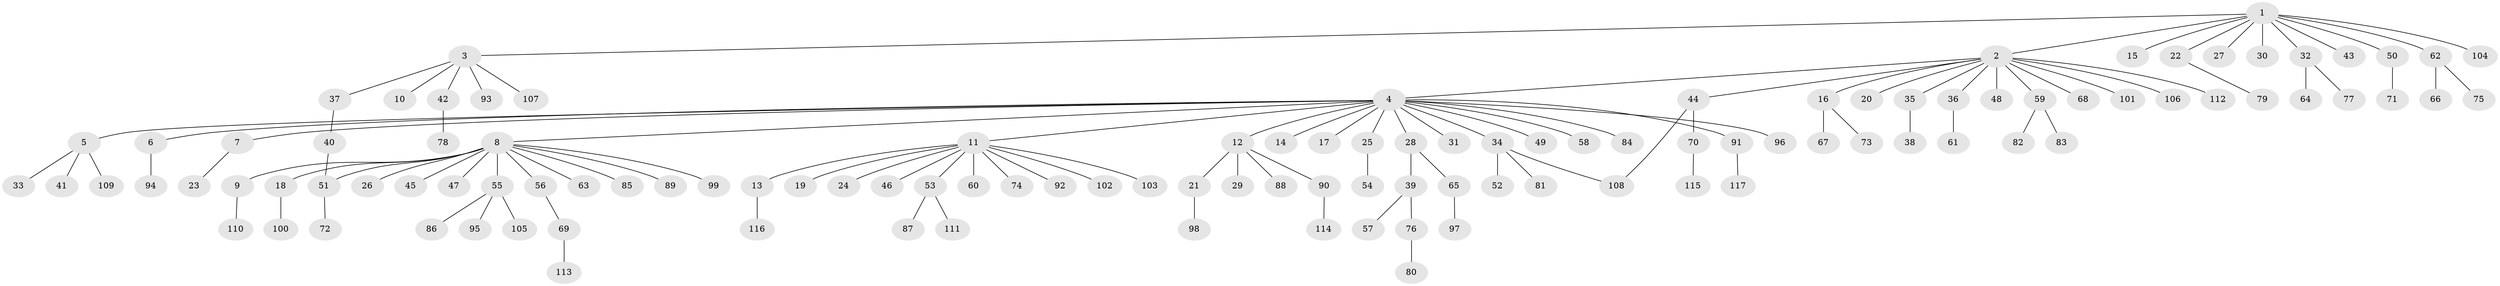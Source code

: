 // Generated by graph-tools (version 1.1) at 2025/35/03/09/25 02:35:27]
// undirected, 117 vertices, 118 edges
graph export_dot {
graph [start="1"]
  node [color=gray90,style=filled];
  1;
  2;
  3;
  4;
  5;
  6;
  7;
  8;
  9;
  10;
  11;
  12;
  13;
  14;
  15;
  16;
  17;
  18;
  19;
  20;
  21;
  22;
  23;
  24;
  25;
  26;
  27;
  28;
  29;
  30;
  31;
  32;
  33;
  34;
  35;
  36;
  37;
  38;
  39;
  40;
  41;
  42;
  43;
  44;
  45;
  46;
  47;
  48;
  49;
  50;
  51;
  52;
  53;
  54;
  55;
  56;
  57;
  58;
  59;
  60;
  61;
  62;
  63;
  64;
  65;
  66;
  67;
  68;
  69;
  70;
  71;
  72;
  73;
  74;
  75;
  76;
  77;
  78;
  79;
  80;
  81;
  82;
  83;
  84;
  85;
  86;
  87;
  88;
  89;
  90;
  91;
  92;
  93;
  94;
  95;
  96;
  97;
  98;
  99;
  100;
  101;
  102;
  103;
  104;
  105;
  106;
  107;
  108;
  109;
  110;
  111;
  112;
  113;
  114;
  115;
  116;
  117;
  1 -- 2;
  1 -- 3;
  1 -- 15;
  1 -- 22;
  1 -- 27;
  1 -- 30;
  1 -- 32;
  1 -- 43;
  1 -- 50;
  1 -- 62;
  1 -- 104;
  2 -- 4;
  2 -- 16;
  2 -- 20;
  2 -- 35;
  2 -- 36;
  2 -- 44;
  2 -- 48;
  2 -- 59;
  2 -- 68;
  2 -- 101;
  2 -- 106;
  2 -- 112;
  3 -- 10;
  3 -- 37;
  3 -- 42;
  3 -- 93;
  3 -- 107;
  4 -- 5;
  4 -- 6;
  4 -- 7;
  4 -- 8;
  4 -- 11;
  4 -- 12;
  4 -- 14;
  4 -- 17;
  4 -- 25;
  4 -- 28;
  4 -- 31;
  4 -- 34;
  4 -- 49;
  4 -- 58;
  4 -- 84;
  4 -- 91;
  4 -- 96;
  5 -- 33;
  5 -- 41;
  5 -- 109;
  6 -- 94;
  7 -- 23;
  8 -- 9;
  8 -- 18;
  8 -- 26;
  8 -- 45;
  8 -- 47;
  8 -- 51;
  8 -- 55;
  8 -- 56;
  8 -- 63;
  8 -- 85;
  8 -- 89;
  8 -- 99;
  9 -- 110;
  11 -- 13;
  11 -- 19;
  11 -- 24;
  11 -- 46;
  11 -- 53;
  11 -- 60;
  11 -- 74;
  11 -- 92;
  11 -- 102;
  11 -- 103;
  12 -- 21;
  12 -- 29;
  12 -- 88;
  12 -- 90;
  13 -- 116;
  16 -- 67;
  16 -- 73;
  18 -- 100;
  21 -- 98;
  22 -- 79;
  25 -- 54;
  28 -- 39;
  28 -- 65;
  32 -- 64;
  32 -- 77;
  34 -- 52;
  34 -- 81;
  34 -- 108;
  35 -- 38;
  36 -- 61;
  37 -- 40;
  39 -- 57;
  39 -- 76;
  40 -- 51;
  42 -- 78;
  44 -- 70;
  44 -- 108;
  50 -- 71;
  51 -- 72;
  53 -- 87;
  53 -- 111;
  55 -- 86;
  55 -- 95;
  55 -- 105;
  56 -- 69;
  59 -- 82;
  59 -- 83;
  62 -- 66;
  62 -- 75;
  65 -- 97;
  69 -- 113;
  70 -- 115;
  76 -- 80;
  90 -- 114;
  91 -- 117;
}
